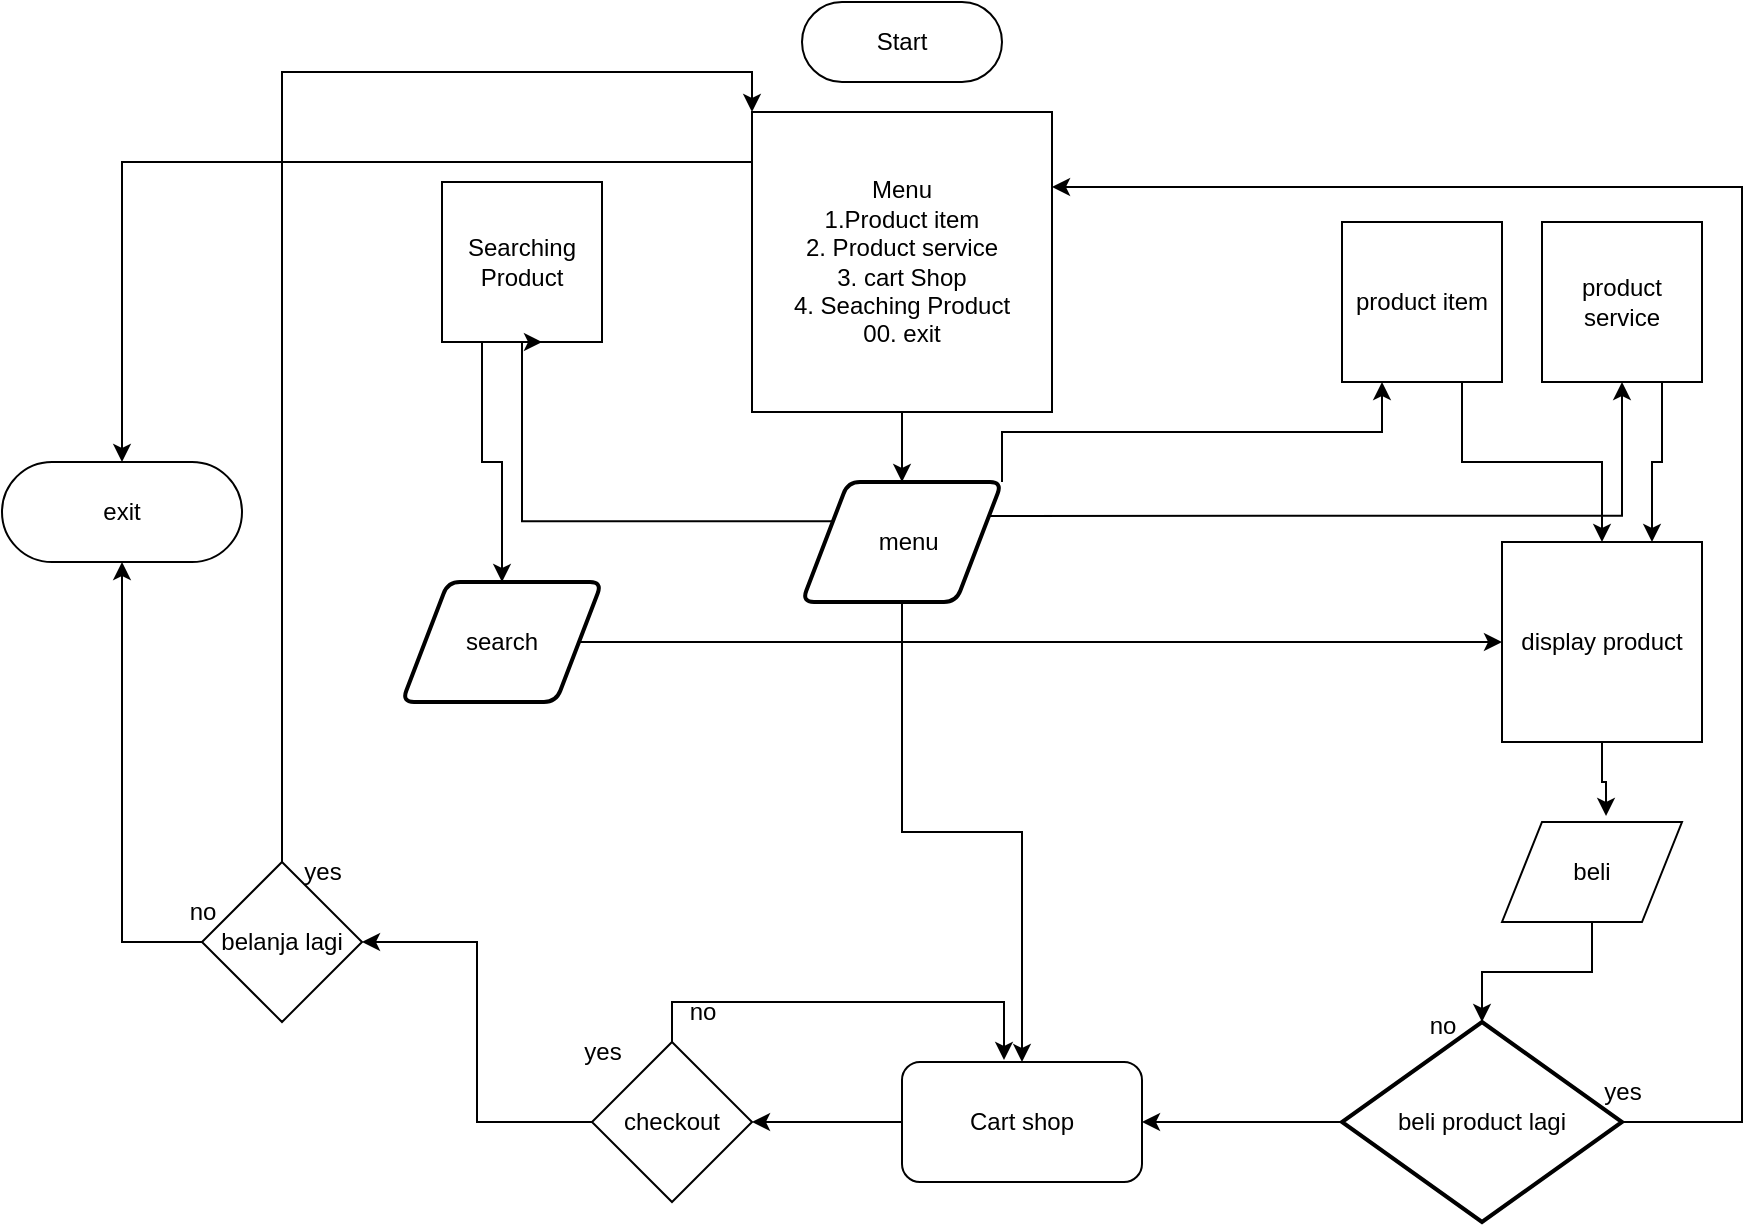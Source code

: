 <mxfile version="20.3.0" type="device"><diagram id="oxGiSJOrSMj2OkujM_G-" name="Page-1"><mxGraphModel dx="2272" dy="786" grid="1" gridSize="10" guides="1" tooltips="1" connect="1" arrows="1" fold="1" page="1" pageScale="1" pageWidth="850" pageHeight="1100" math="0" shadow="0"><root><mxCell id="0"/><mxCell id="1" parent="0"/><mxCell id="vz87VPrHTjbcITgsTG0I-4" value="Start" style="rounded=1;whiteSpace=wrap;html=1;arcSize=50;" vertex="1" parent="1"><mxGeometry x="350" y="10" width="100" height="40" as="geometry"/></mxCell><mxCell id="vz87VPrHTjbcITgsTG0I-13" style="edgeStyle=orthogonalEdgeStyle;rounded=0;orthogonalLoop=1;jettySize=auto;html=1;exitX=0.5;exitY=1;exitDx=0;exitDy=0;entryX=0.5;entryY=0;entryDx=0;entryDy=0;" edge="1" parent="1" source="vz87VPrHTjbcITgsTG0I-5" target="vz87VPrHTjbcITgsTG0I-11"><mxGeometry relative="1" as="geometry"/></mxCell><mxCell id="vz87VPrHTjbcITgsTG0I-34" style="edgeStyle=orthogonalEdgeStyle;rounded=0;orthogonalLoop=1;jettySize=auto;html=1;entryX=0.5;entryY=0;entryDx=0;entryDy=0;" edge="1" parent="1" source="vz87VPrHTjbcITgsTG0I-5" target="vz87VPrHTjbcITgsTG0I-32"><mxGeometry relative="1" as="geometry"><Array as="points"><mxPoint x="10" y="90"/></Array></mxGeometry></mxCell><mxCell id="vz87VPrHTjbcITgsTG0I-5" value="Menu&lt;br&gt;1.Product item&lt;br&gt;2. Product service&lt;br&gt;3. cart Shop&lt;br&gt;4. Seaching Product&lt;br&gt;00. exit" style="whiteSpace=wrap;html=1;aspect=fixed;" vertex="1" parent="1"><mxGeometry x="325" y="65" width="150" height="150" as="geometry"/></mxCell><mxCell id="vz87VPrHTjbcITgsTG0I-21" style="edgeStyle=orthogonalEdgeStyle;rounded=0;orthogonalLoop=1;jettySize=auto;html=1;exitX=0.75;exitY=1;exitDx=0;exitDy=0;entryX=0.5;entryY=0;entryDx=0;entryDy=0;" edge="1" parent="1" source="vz87VPrHTjbcITgsTG0I-6" target="vz87VPrHTjbcITgsTG0I-7"><mxGeometry relative="1" as="geometry"/></mxCell><mxCell id="vz87VPrHTjbcITgsTG0I-6" value="product item" style="whiteSpace=wrap;html=1;aspect=fixed;" vertex="1" parent="1"><mxGeometry x="620" y="120" width="80" height="80" as="geometry"/></mxCell><mxCell id="vz87VPrHTjbcITgsTG0I-40" style="edgeStyle=orthogonalEdgeStyle;rounded=0;orthogonalLoop=1;jettySize=auto;html=1;entryX=0.578;entryY=-0.06;entryDx=0;entryDy=0;entryPerimeter=0;" edge="1" parent="1" source="vz87VPrHTjbcITgsTG0I-7" target="vz87VPrHTjbcITgsTG0I-39"><mxGeometry relative="1" as="geometry"/></mxCell><mxCell id="vz87VPrHTjbcITgsTG0I-7" value="display product" style="whiteSpace=wrap;html=1;aspect=fixed;" vertex="1" parent="1"><mxGeometry x="700" y="280" width="100" height="100" as="geometry"/></mxCell><mxCell id="vz87VPrHTjbcITgsTG0I-22" style="edgeStyle=orthogonalEdgeStyle;rounded=0;orthogonalLoop=1;jettySize=auto;html=1;exitX=0.75;exitY=1;exitDx=0;exitDy=0;entryX=0.75;entryY=0;entryDx=0;entryDy=0;" edge="1" parent="1" source="vz87VPrHTjbcITgsTG0I-8" target="vz87VPrHTjbcITgsTG0I-7"><mxGeometry relative="1" as="geometry"/></mxCell><mxCell id="vz87VPrHTjbcITgsTG0I-8" value="product service" style="whiteSpace=wrap;html=1;aspect=fixed;" vertex="1" parent="1"><mxGeometry x="720" y="120" width="80" height="80" as="geometry"/></mxCell><mxCell id="vz87VPrHTjbcITgsTG0I-19" style="edgeStyle=orthogonalEdgeStyle;rounded=0;orthogonalLoop=1;jettySize=auto;html=1;exitX=0.25;exitY=1;exitDx=0;exitDy=0;entryX=0.5;entryY=0;entryDx=0;entryDy=0;" edge="1" parent="1" source="vz87VPrHTjbcITgsTG0I-9" target="vz87VPrHTjbcITgsTG0I-18"><mxGeometry relative="1" as="geometry"/></mxCell><mxCell id="vz87VPrHTjbcITgsTG0I-9" value="Searching Product" style="whiteSpace=wrap;html=1;aspect=fixed;" vertex="1" parent="1"><mxGeometry x="170" y="100" width="80" height="80" as="geometry"/></mxCell><mxCell id="vz87VPrHTjbcITgsTG0I-27" style="edgeStyle=orthogonalEdgeStyle;rounded=0;orthogonalLoop=1;jettySize=auto;html=1;exitX=0;exitY=0.5;exitDx=0;exitDy=0;entryX=1;entryY=0.5;entryDx=0;entryDy=0;" edge="1" parent="1" source="vz87VPrHTjbcITgsTG0I-10" target="vz87VPrHTjbcITgsTG0I-25"><mxGeometry relative="1" as="geometry"/></mxCell><mxCell id="vz87VPrHTjbcITgsTG0I-10" value="Cart shop" style="rounded=1;whiteSpace=wrap;html=1;" vertex="1" parent="1"><mxGeometry x="400" y="540" width="120" height="60" as="geometry"/></mxCell><mxCell id="vz87VPrHTjbcITgsTG0I-14" style="edgeStyle=orthogonalEdgeStyle;rounded=0;orthogonalLoop=1;jettySize=auto;html=1;exitX=1;exitY=0;exitDx=0;exitDy=0;entryX=0.25;entryY=1;entryDx=0;entryDy=0;" edge="1" parent="1" source="vz87VPrHTjbcITgsTG0I-11" target="vz87VPrHTjbcITgsTG0I-6"><mxGeometry relative="1" as="geometry"/></mxCell><mxCell id="vz87VPrHTjbcITgsTG0I-15" style="edgeStyle=orthogonalEdgeStyle;rounded=0;orthogonalLoop=1;jettySize=auto;html=1;exitX=0;exitY=0.25;exitDx=0;exitDy=0;entryX=0.625;entryY=1;entryDx=0;entryDy=0;entryPerimeter=0;" edge="1" parent="1" source="vz87VPrHTjbcITgsTG0I-11" target="vz87VPrHTjbcITgsTG0I-9"><mxGeometry relative="1" as="geometry"><Array as="points"><mxPoint x="210" y="270"/><mxPoint x="210" y="180"/></Array></mxGeometry></mxCell><mxCell id="vz87VPrHTjbcITgsTG0I-16" style="edgeStyle=orthogonalEdgeStyle;rounded=0;orthogonalLoop=1;jettySize=auto;html=1;exitX=1;exitY=0.25;exitDx=0;exitDy=0;entryX=0.5;entryY=1;entryDx=0;entryDy=0;" edge="1" parent="1" source="vz87VPrHTjbcITgsTG0I-11" target="vz87VPrHTjbcITgsTG0I-8"><mxGeometry relative="1" as="geometry"/></mxCell><mxCell id="vz87VPrHTjbcITgsTG0I-17" style="edgeStyle=orthogonalEdgeStyle;rounded=0;orthogonalLoop=1;jettySize=auto;html=1;exitX=0.5;exitY=1;exitDx=0;exitDy=0;entryX=0.5;entryY=0;entryDx=0;entryDy=0;" edge="1" parent="1" source="vz87VPrHTjbcITgsTG0I-11" target="vz87VPrHTjbcITgsTG0I-10"><mxGeometry relative="1" as="geometry"/></mxCell><mxCell id="vz87VPrHTjbcITgsTG0I-11" value="&amp;nbsp; menu" style="shape=parallelogram;html=1;strokeWidth=2;perimeter=parallelogramPerimeter;whiteSpace=wrap;rounded=1;arcSize=12;size=0.23;" vertex="1" parent="1"><mxGeometry x="350" y="250" width="100" height="60" as="geometry"/></mxCell><mxCell id="vz87VPrHTjbcITgsTG0I-20" style="edgeStyle=orthogonalEdgeStyle;rounded=0;orthogonalLoop=1;jettySize=auto;html=1;exitX=1;exitY=0.5;exitDx=0;exitDy=0;" edge="1" parent="1" source="vz87VPrHTjbcITgsTG0I-18" target="vz87VPrHTjbcITgsTG0I-7"><mxGeometry relative="1" as="geometry"/></mxCell><mxCell id="vz87VPrHTjbcITgsTG0I-18" value="search" style="shape=parallelogram;html=1;strokeWidth=2;perimeter=parallelogramPerimeter;whiteSpace=wrap;rounded=1;arcSize=12;size=0.23;" vertex="1" parent="1"><mxGeometry x="150" y="300" width="100" height="60" as="geometry"/></mxCell><mxCell id="vz87VPrHTjbcITgsTG0I-24" style="edgeStyle=orthogonalEdgeStyle;rounded=0;orthogonalLoop=1;jettySize=auto;html=1;exitX=1;exitY=0.5;exitDx=0;exitDy=0;exitPerimeter=0;entryX=1;entryY=0.25;entryDx=0;entryDy=0;" edge="1" parent="1" source="vz87VPrHTjbcITgsTG0I-23" target="vz87VPrHTjbcITgsTG0I-5"><mxGeometry relative="1" as="geometry"><mxPoint x="820" y="50" as="targetPoint"/><Array as="points"><mxPoint x="820" y="570"/><mxPoint x="820" y="103"/></Array></mxGeometry></mxCell><mxCell id="vz87VPrHTjbcITgsTG0I-31" style="edgeStyle=orthogonalEdgeStyle;rounded=0;orthogonalLoop=1;jettySize=auto;html=1;entryX=1;entryY=0.5;entryDx=0;entryDy=0;" edge="1" parent="1" source="vz87VPrHTjbcITgsTG0I-23" target="vz87VPrHTjbcITgsTG0I-10"><mxGeometry relative="1" as="geometry"/></mxCell><mxCell id="vz87VPrHTjbcITgsTG0I-23" value="beli product lagi" style="strokeWidth=2;html=1;shape=mxgraph.flowchart.decision;whiteSpace=wrap;" vertex="1" parent="1"><mxGeometry x="620" y="520" width="140" height="100" as="geometry"/></mxCell><mxCell id="vz87VPrHTjbcITgsTG0I-28" style="edgeStyle=orthogonalEdgeStyle;rounded=0;orthogonalLoop=1;jettySize=auto;html=1;exitX=0;exitY=0.5;exitDx=0;exitDy=0;entryX=1;entryY=0.5;entryDx=0;entryDy=0;" edge="1" parent="1" source="vz87VPrHTjbcITgsTG0I-25" target="vz87VPrHTjbcITgsTG0I-26"><mxGeometry relative="1" as="geometry"/></mxCell><mxCell id="vz87VPrHTjbcITgsTG0I-29" style="edgeStyle=orthogonalEdgeStyle;rounded=0;orthogonalLoop=1;jettySize=auto;html=1;exitX=0.5;exitY=0;exitDx=0;exitDy=0;entryX=0.425;entryY=-0.017;entryDx=0;entryDy=0;entryPerimeter=0;" edge="1" parent="1" source="vz87VPrHTjbcITgsTG0I-25" target="vz87VPrHTjbcITgsTG0I-10"><mxGeometry relative="1" as="geometry"><mxPoint x="430" y="410" as="targetPoint"/></mxGeometry></mxCell><mxCell id="vz87VPrHTjbcITgsTG0I-25" value="checkout" style="rhombus;whiteSpace=wrap;html=1;" vertex="1" parent="1"><mxGeometry x="245" y="530" width="80" height="80" as="geometry"/></mxCell><mxCell id="vz87VPrHTjbcITgsTG0I-30" style="edgeStyle=orthogonalEdgeStyle;rounded=0;orthogonalLoop=1;jettySize=auto;html=1;exitX=0.5;exitY=0;exitDx=0;exitDy=0;entryX=0;entryY=0;entryDx=0;entryDy=0;" edge="1" parent="1" source="vz87VPrHTjbcITgsTG0I-26" target="vz87VPrHTjbcITgsTG0I-5"><mxGeometry relative="1" as="geometry"><mxPoint x="100" y="50" as="targetPoint"/></mxGeometry></mxCell><mxCell id="vz87VPrHTjbcITgsTG0I-33" style="edgeStyle=orthogonalEdgeStyle;rounded=0;orthogonalLoop=1;jettySize=auto;html=1;" edge="1" parent="1" source="vz87VPrHTjbcITgsTG0I-26" target="vz87VPrHTjbcITgsTG0I-32"><mxGeometry relative="1" as="geometry"><Array as="points"><mxPoint x="10" y="480"/></Array></mxGeometry></mxCell><mxCell id="vz87VPrHTjbcITgsTG0I-26" value="belanja lagi" style="rhombus;whiteSpace=wrap;html=1;" vertex="1" parent="1"><mxGeometry x="50" y="440" width="80" height="80" as="geometry"/></mxCell><mxCell id="vz87VPrHTjbcITgsTG0I-32" value="exit" style="rounded=1;whiteSpace=wrap;html=1;arcSize=50;" vertex="1" parent="1"><mxGeometry x="-50" y="240" width="120" height="50" as="geometry"/></mxCell><mxCell id="vz87VPrHTjbcITgsTG0I-35" value="yes" style="text;html=1;align=center;verticalAlign=middle;resizable=0;points=[];autosize=1;strokeColor=none;fillColor=none;" vertex="1" parent="1"><mxGeometry x="90" y="430" width="40" height="30" as="geometry"/></mxCell><mxCell id="vz87VPrHTjbcITgsTG0I-36" value="no" style="text;html=1;align=center;verticalAlign=middle;resizable=0;points=[];autosize=1;strokeColor=none;fillColor=none;" vertex="1" parent="1"><mxGeometry x="30" y="450" width="40" height="30" as="geometry"/></mxCell><mxCell id="vz87VPrHTjbcITgsTG0I-37" value="no" style="text;html=1;align=center;verticalAlign=middle;resizable=0;points=[];autosize=1;strokeColor=none;fillColor=none;" vertex="1" parent="1"><mxGeometry x="280" y="500" width="40" height="30" as="geometry"/></mxCell><mxCell id="vz87VPrHTjbcITgsTG0I-38" value="yes" style="text;html=1;align=center;verticalAlign=middle;resizable=0;points=[];autosize=1;strokeColor=none;fillColor=none;" vertex="1" parent="1"><mxGeometry x="230" y="520" width="40" height="30" as="geometry"/></mxCell><mxCell id="vz87VPrHTjbcITgsTG0I-41" style="edgeStyle=orthogonalEdgeStyle;rounded=0;orthogonalLoop=1;jettySize=auto;html=1;exitX=0.5;exitY=1;exitDx=0;exitDy=0;" edge="1" parent="1" source="vz87VPrHTjbcITgsTG0I-39" target="vz87VPrHTjbcITgsTG0I-23"><mxGeometry relative="1" as="geometry"/></mxCell><mxCell id="vz87VPrHTjbcITgsTG0I-39" value="beli" style="shape=parallelogram;perimeter=parallelogramPerimeter;whiteSpace=wrap;html=1;fixedSize=1;" vertex="1" parent="1"><mxGeometry x="700" y="420" width="90" height="50" as="geometry"/></mxCell><mxCell id="vz87VPrHTjbcITgsTG0I-42" value="no" style="text;html=1;align=center;verticalAlign=middle;resizable=0;points=[];autosize=1;strokeColor=none;fillColor=none;" vertex="1" parent="1"><mxGeometry x="650" y="507" width="40" height="30" as="geometry"/></mxCell><mxCell id="vz87VPrHTjbcITgsTG0I-43" value="yes" style="text;html=1;align=center;verticalAlign=middle;resizable=0;points=[];autosize=1;strokeColor=none;fillColor=none;" vertex="1" parent="1"><mxGeometry x="740" y="540" width="40" height="30" as="geometry"/></mxCell></root></mxGraphModel></diagram></mxfile>